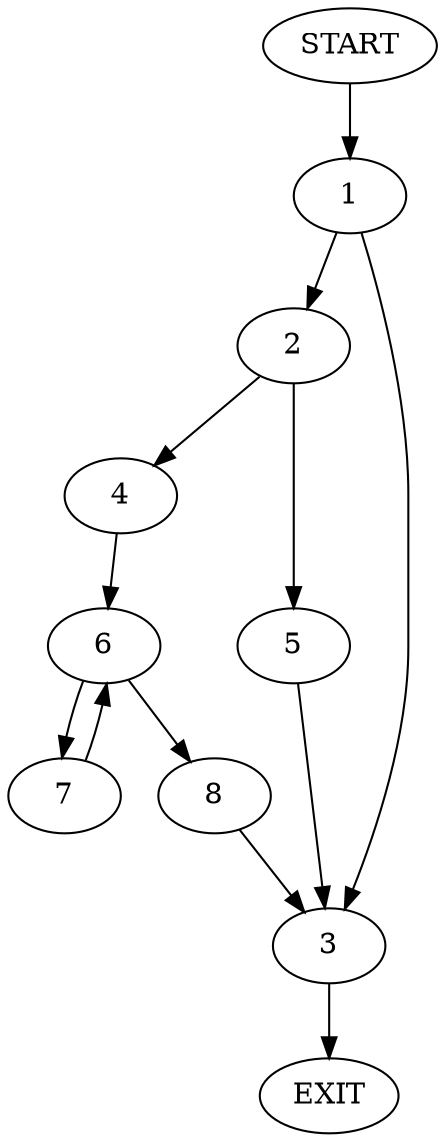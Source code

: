 digraph {
0 [label="START"]
9 [label="EXIT"]
0 -> 1
1 -> 2
1 -> 3
3 -> 9
2 -> 4
2 -> 5
4 -> 6
5 -> 3
6 -> 7
6 -> 8
8 -> 3
7 -> 6
}
